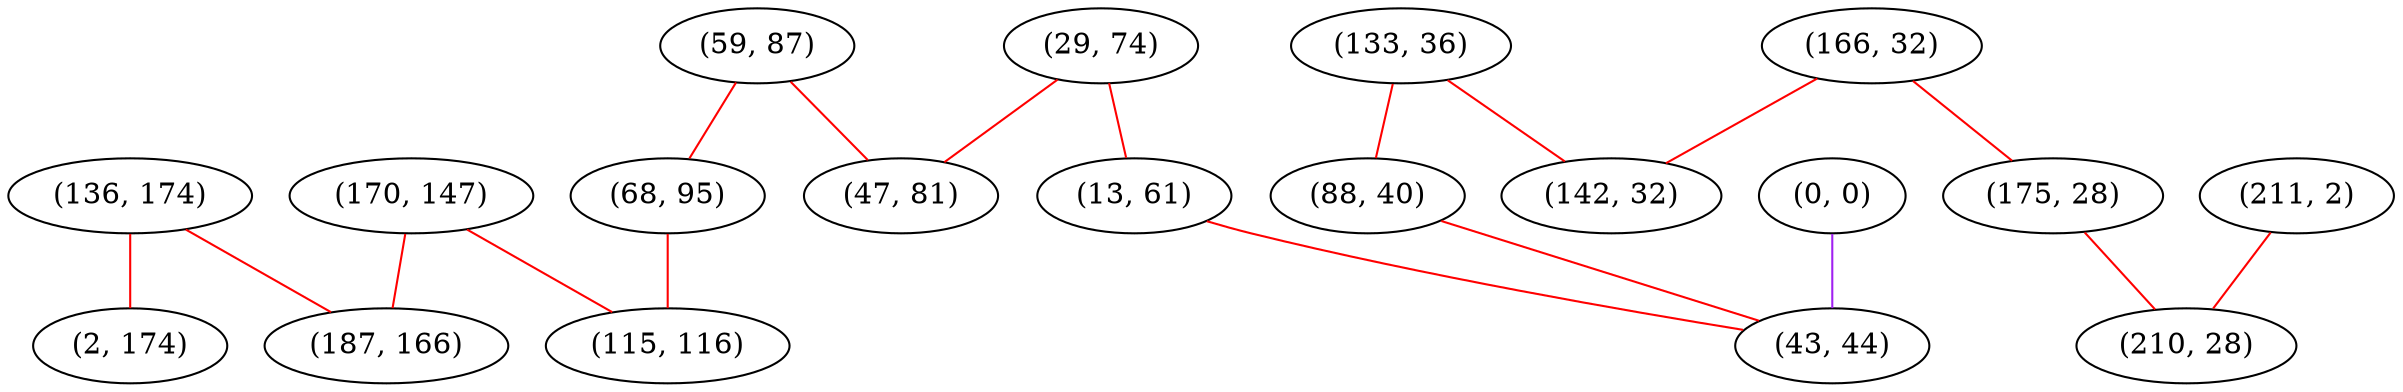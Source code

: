 graph "" {
"(136, 174)";
"(133, 36)";
"(88, 40)";
"(59, 87)";
"(29, 74)";
"(170, 147)";
"(166, 32)";
"(187, 166)";
"(175, 28)";
"(211, 2)";
"(0, 0)";
"(210, 28)";
"(13, 61)";
"(142, 32)";
"(43, 44)";
"(68, 95)";
"(2, 174)";
"(115, 116)";
"(47, 81)";
"(136, 174)" -- "(2, 174)"  [color=red, key=0, weight=1];
"(136, 174)" -- "(187, 166)"  [color=red, key=0, weight=1];
"(133, 36)" -- "(88, 40)"  [color=red, key=0, weight=1];
"(133, 36)" -- "(142, 32)"  [color=red, key=0, weight=1];
"(88, 40)" -- "(43, 44)"  [color=red, key=0, weight=1];
"(59, 87)" -- "(68, 95)"  [color=red, key=0, weight=1];
"(59, 87)" -- "(47, 81)"  [color=red, key=0, weight=1];
"(29, 74)" -- "(13, 61)"  [color=red, key=0, weight=1];
"(29, 74)" -- "(47, 81)"  [color=red, key=0, weight=1];
"(170, 147)" -- "(115, 116)"  [color=red, key=0, weight=1];
"(170, 147)" -- "(187, 166)"  [color=red, key=0, weight=1];
"(166, 32)" -- "(175, 28)"  [color=red, key=0, weight=1];
"(166, 32)" -- "(142, 32)"  [color=red, key=0, weight=1];
"(175, 28)" -- "(210, 28)"  [color=red, key=0, weight=1];
"(211, 2)" -- "(210, 28)"  [color=red, key=0, weight=1];
"(0, 0)" -- "(43, 44)"  [color=purple, key=0, weight=4];
"(13, 61)" -- "(43, 44)"  [color=red, key=0, weight=1];
"(68, 95)" -- "(115, 116)"  [color=red, key=0, weight=1];
}
